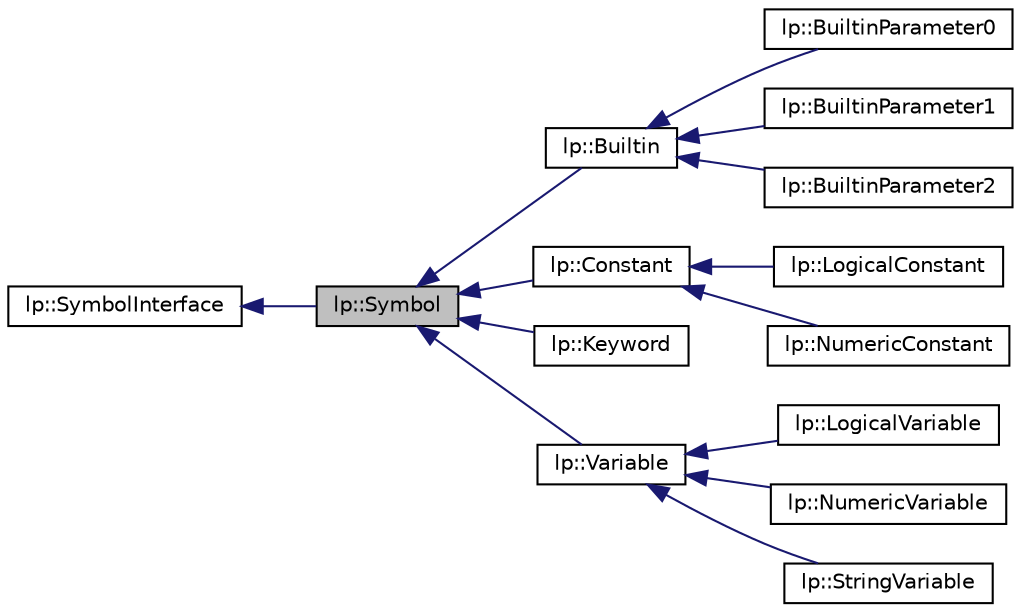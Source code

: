 digraph "lp::Symbol"
{
  edge [fontname="Helvetica",fontsize="10",labelfontname="Helvetica",labelfontsize="10"];
  node [fontname="Helvetica",fontsize="10",shape=record];
  rankdir="LR";
  Node0 [label="lp::Symbol",height=0.2,width=0.4,color="black", fillcolor="grey75", style="filled", fontcolor="black"];
  Node1 -> Node0 [dir="back",color="midnightblue",fontsize="10",style="solid",fontname="Helvetica"];
  Node1 [label="lp::SymbolInterface",height=0.2,width=0.4,color="black", fillcolor="white", style="filled",URL="$classlp_1_1SymbolInterface.html",tooltip="Prototype of the pure virtual methods. "];
  Node0 -> Node2 [dir="back",color="midnightblue",fontsize="10",style="solid",fontname="Helvetica"];
  Node2 [label="lp::Builtin",height=0.2,width=0.4,color="black", fillcolor="white", style="filled",URL="$classlp_1_1Builtin.html",tooltip="Definition of atributes and methods of Builtin class. "];
  Node2 -> Node3 [dir="back",color="midnightblue",fontsize="10",style="solid",fontname="Helvetica"];
  Node3 [label="lp::BuiltinParameter0",height=0.2,width=0.4,color="black", fillcolor="white", style="filled",URL="$classlp_1_1BuiltinParameter0.html",tooltip="Definition of atributes and methods of BuiltinParameter0 class. "];
  Node2 -> Node4 [dir="back",color="midnightblue",fontsize="10",style="solid",fontname="Helvetica"];
  Node4 [label="lp::BuiltinParameter1",height=0.2,width=0.4,color="black", fillcolor="white", style="filled",URL="$classlp_1_1BuiltinParameter1.html",tooltip="Definition of atributes and methods of BuiltinParameter1 class. "];
  Node2 -> Node5 [dir="back",color="midnightblue",fontsize="10",style="solid",fontname="Helvetica"];
  Node5 [label="lp::BuiltinParameter2",height=0.2,width=0.4,color="black", fillcolor="white", style="filled",URL="$classlp_1_1BuiltinParameter2.html",tooltip="Definition of atributes and methods of BuiltinParameter2 class. "];
  Node0 -> Node6 [dir="back",color="midnightblue",fontsize="10",style="solid",fontname="Helvetica"];
  Node6 [label="lp::Constant",height=0.2,width=0.4,color="black", fillcolor="white", style="filled",URL="$classlp_1_1Constant.html",tooltip="Definition of atributes and methods of Constant class. "];
  Node6 -> Node7 [dir="back",color="midnightblue",fontsize="10",style="solid",fontname="Helvetica"];
  Node7 [label="lp::LogicalConstant",height=0.2,width=0.4,color="black", fillcolor="white", style="filled",URL="$classlp_1_1LogicalConstant.html",tooltip="Definition of atributes and methods of LogicalConstant class. "];
  Node6 -> Node8 [dir="back",color="midnightblue",fontsize="10",style="solid",fontname="Helvetica"];
  Node8 [label="lp::NumericConstant",height=0.2,width=0.4,color="black", fillcolor="white", style="filled",URL="$classlp_1_1NumericConstant.html",tooltip="Definition of atributes and methods of NumericConstant class. "];
  Node0 -> Node9 [dir="back",color="midnightblue",fontsize="10",style="solid",fontname="Helvetica"];
  Node9 [label="lp::Keyword",height=0.2,width=0.4,color="black", fillcolor="white", style="filled",URL="$classlp_1_1Keyword.html",tooltip="Definition of atributes and methods of Keyword class. "];
  Node0 -> Node10 [dir="back",color="midnightblue",fontsize="10",style="solid",fontname="Helvetica"];
  Node10 [label="lp::Variable",height=0.2,width=0.4,color="black", fillcolor="white", style="filled",URL="$classlp_1_1Variable.html",tooltip="Definition of atributes and methods of Variable class. "];
  Node10 -> Node11 [dir="back",color="midnightblue",fontsize="10",style="solid",fontname="Helvetica"];
  Node11 [label="lp::LogicalVariable",height=0.2,width=0.4,color="black", fillcolor="white", style="filled",URL="$classlp_1_1LogicalVariable.html",tooltip="Definition of atributes and methods of LogicalVariable class. "];
  Node10 -> Node12 [dir="back",color="midnightblue",fontsize="10",style="solid",fontname="Helvetica"];
  Node12 [label="lp::NumericVariable",height=0.2,width=0.4,color="black", fillcolor="white", style="filled",URL="$classlp_1_1NumericVariable.html",tooltip="Definition of atributes and methods of NumericVariable class. "];
  Node10 -> Node13 [dir="back",color="midnightblue",fontsize="10",style="solid",fontname="Helvetica"];
  Node13 [label="lp::StringVariable",height=0.2,width=0.4,color="black", fillcolor="white", style="filled",URL="$classlp_1_1StringVariable.html",tooltip="Definition of atributes and methods of StringVariable class. "];
}
